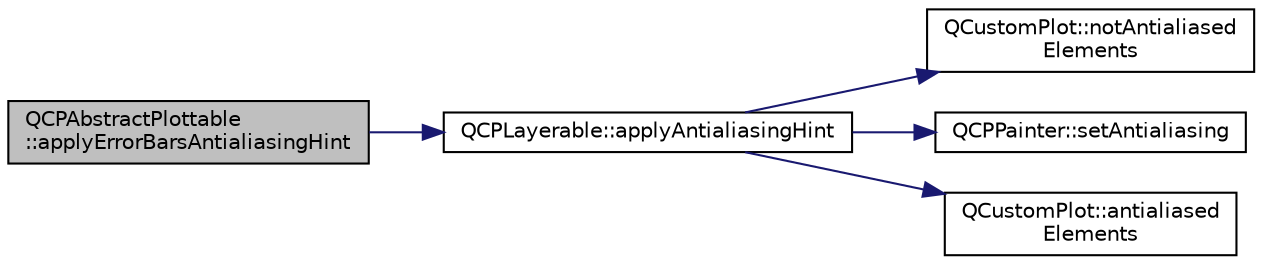 digraph "QCPAbstractPlottable::applyErrorBarsAntialiasingHint"
{
  edge [fontname="Helvetica",fontsize="10",labelfontname="Helvetica",labelfontsize="10"];
  node [fontname="Helvetica",fontsize="10",shape=record];
  rankdir="LR";
  Node1 [label="QCPAbstractPlottable\l::applyErrorBarsAntialiasingHint",height=0.2,width=0.4,color="black", fillcolor="grey75", style="filled", fontcolor="black"];
  Node1 -> Node2 [color="midnightblue",fontsize="10",style="solid",fontname="Helvetica"];
  Node2 [label="QCPLayerable::applyAntialiasingHint",height=0.2,width=0.4,color="black", fillcolor="white", style="filled",URL="$class_q_c_p_layerable.html#a62bd552d1a45aa9accb24b310542279e"];
  Node2 -> Node3 [color="midnightblue",fontsize="10",style="solid",fontname="Helvetica"];
  Node3 [label="QCustomPlot::notAntialiased\lElements",height=0.2,width=0.4,color="black", fillcolor="white", style="filled",URL="$class_q_custom_plot.html#a8060cee59757213764382a78d3196189"];
  Node2 -> Node4 [color="midnightblue",fontsize="10",style="solid",fontname="Helvetica"];
  Node4 [label="QCPPainter::setAntialiasing",height=0.2,width=0.4,color="black", fillcolor="white", style="filled",URL="$class_q_c_p_painter.html#aaba1deb9188244d9ea65b035112b4d05"];
  Node2 -> Node5 [color="midnightblue",fontsize="10",style="solid",fontname="Helvetica"];
  Node5 [label="QCustomPlot::antialiased\lElements",height=0.2,width=0.4,color="black", fillcolor="white", style="filled",URL="$class_q_custom_plot.html#a81e954fbb485bb44c609e5707f0067b3"];
}
